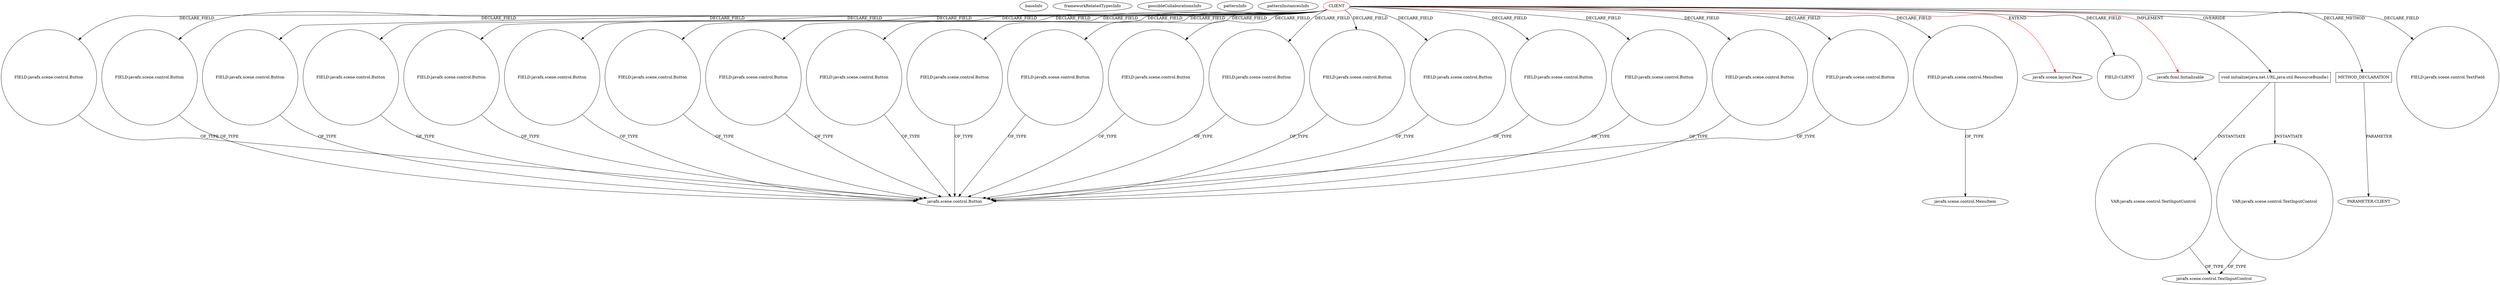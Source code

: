 digraph {
baseInfo[graphId=117,category="pattern",isAnonymous=false,possibleRelation=false]
frameworkRelatedTypesInfo[0="javafx.scene.layout.Pane",1="javafx.fxml.Initializable"]
possibleCollaborationsInfo[]
patternInfo[frequency=2.0,patternRootClient=0]
patternInstancesInfo[0="weltensturm-milca~/weltensturm-milca/milca-master/src/milca/GUI.java~GUI~4747",1="weltensturm-milca~/weltensturm-milca/milca-master/src/milca/GUIController.java~GUIController~4745"]
20[label="FIELD:javafx.scene.control.Button",vertexType="FIELD_DECLARATION",isFrameworkType=false,shape=circle]
0[label="CLIENT",vertexType="ROOT_CLIENT_CLASS_DECLARATION",isFrameworkType=false,color=red]
40[label="FIELD:javafx.scene.control.Button",vertexType="FIELD_DECLARATION",isFrameworkType=false,shape=circle]
22[label="FIELD:javafx.scene.control.Button",vertexType="FIELD_DECLARATION",isFrameworkType=false,shape=circle]
12[label="FIELD:javafx.scene.control.Button",vertexType="FIELD_DECLARATION",isFrameworkType=false,shape=circle]
34[label="FIELD:javafx.scene.control.Button",vertexType="FIELD_DECLARATION",isFrameworkType=false,shape=circle]
18[label="FIELD:javafx.scene.control.Button",vertexType="FIELD_DECLARATION",isFrameworkType=false,shape=circle]
16[label="FIELD:javafx.scene.control.Button",vertexType="FIELD_DECLARATION",isFrameworkType=false,shape=circle]
8[label="FIELD:javafx.scene.control.Button",vertexType="FIELD_DECLARATION",isFrameworkType=false,shape=circle]
14[label="FIELD:javafx.scene.control.Button",vertexType="FIELD_DECLARATION",isFrameworkType=false,shape=circle]
24[label="FIELD:javafx.scene.control.Button",vertexType="FIELD_DECLARATION",isFrameworkType=false,shape=circle]
42[label="FIELD:javafx.scene.control.Button",vertexType="FIELD_DECLARATION",isFrameworkType=false,shape=circle]
10[label="FIELD:javafx.scene.control.Button",vertexType="FIELD_DECLARATION",isFrameworkType=false,shape=circle]
32[label="FIELD:javafx.scene.control.Button",vertexType="FIELD_DECLARATION",isFrameworkType=false,shape=circle]
26[label="FIELD:javafx.scene.control.Button",vertexType="FIELD_DECLARATION",isFrameworkType=false,shape=circle]
30[label="FIELD:javafx.scene.control.Button",vertexType="FIELD_DECLARATION",isFrameworkType=false,shape=circle]
44[label="FIELD:javafx.scene.control.Button",vertexType="FIELD_DECLARATION",isFrameworkType=false,shape=circle]
50[label="FIELD:javafx.scene.control.MenuItem",vertexType="FIELD_DECLARATION",isFrameworkType=false,shape=circle]
28[label="FIELD:javafx.scene.control.Button",vertexType="FIELD_DECLARATION",isFrameworkType=false,shape=circle]
36[label="FIELD:javafx.scene.control.Button",vertexType="FIELD_DECLARATION",isFrameworkType=false,shape=circle]
38[label="FIELD:javafx.scene.control.Button",vertexType="FIELD_DECLARATION",isFrameworkType=false,shape=circle]
1[label="javafx.scene.layout.Pane",vertexType="FRAMEWORK_CLASS_TYPE",isFrameworkType=false]
5[label="FIELD:CLIENT",vertexType="FIELD_DECLARATION",isFrameworkType=false,shape=circle]
2[label="javafx.fxml.Initializable",vertexType="FRAMEWORK_INTERFACE_TYPE",isFrameworkType=false]
51[label="javafx.scene.control.MenuItem",vertexType="FRAMEWORK_CLASS_TYPE",isFrameworkType=false]
60[label="void initialize(java.net.URL,java.util.ResourceBundle)",vertexType="OVERRIDING_METHOD_DECLARATION",isFrameworkType=false,shape=box]
61[label="VAR:javafx.scene.control.TextInputControl",vertexType="VARIABLE_EXPRESION",isFrameworkType=false,shape=circle]
64[label="VAR:javafx.scene.control.TextInputControl",vertexType="VARIABLE_EXPRESION",isFrameworkType=false,shape=circle]
67[label="METHOD_DECLARATION",vertexType="CLIENT_METHOD_DECLARATION",isFrameworkType=false,shape=box]
68[label="PARAMETER:CLIENT",vertexType="PARAMETER_DECLARATION",isFrameworkType=false]
9[label="javafx.scene.control.Button",vertexType="FRAMEWORK_CLASS_TYPE",isFrameworkType=false]
63[label="javafx.scene.control.TextInputControl",vertexType="FRAMEWORK_CLASS_TYPE",isFrameworkType=false]
46[label="FIELD:javafx.scene.control.TextField",vertexType="FIELD_DECLARATION",isFrameworkType=false,shape=circle]
64->63[label="OF_TYPE"]
0->20[label="DECLARE_FIELD"]
0->40[label="DECLARE_FIELD"]
24->9[label="OF_TYPE"]
32->9[label="OF_TYPE"]
0->1[label="EXTEND",color=red]
18->9[label="OF_TYPE"]
20->9[label="OF_TYPE"]
26->9[label="OF_TYPE"]
0->26[label="DECLARE_FIELD"]
34->9[label="OF_TYPE"]
0->12[label="DECLARE_FIELD"]
36->9[label="OF_TYPE"]
0->28[label="DECLARE_FIELD"]
0->42[label="DECLARE_FIELD"]
16->9[label="OF_TYPE"]
0->36[label="DECLARE_FIELD"]
10->9[label="OF_TYPE"]
30->9[label="OF_TYPE"]
42->9[label="OF_TYPE"]
0->5[label="DECLARE_FIELD"]
0->50[label="DECLARE_FIELD"]
38->9[label="OF_TYPE"]
0->22[label="DECLARE_FIELD"]
0->34[label="DECLARE_FIELD"]
67->68[label="PARAMETER"]
0->32[label="DECLARE_FIELD"]
60->61[label="INSTANTIATE"]
0->18[label="DECLARE_FIELD"]
0->2[label="IMPLEMENT",color=red]
14->9[label="OF_TYPE"]
0->60[label="OVERRIDE"]
40->9[label="OF_TYPE"]
12->9[label="OF_TYPE"]
61->63[label="OF_TYPE"]
0->46[label="DECLARE_FIELD"]
60->64[label="INSTANTIATE"]
0->30[label="DECLARE_FIELD"]
0->67[label="DECLARE_METHOD"]
0->24[label="DECLARE_FIELD"]
44->9[label="OF_TYPE"]
0->8[label="DECLARE_FIELD"]
0->14[label="DECLARE_FIELD"]
0->16[label="DECLARE_FIELD"]
28->9[label="OF_TYPE"]
50->51[label="OF_TYPE"]
0->44[label="DECLARE_FIELD"]
8->9[label="OF_TYPE"]
22->9[label="OF_TYPE"]
0->10[label="DECLARE_FIELD"]
0->38[label="DECLARE_FIELD"]
}

